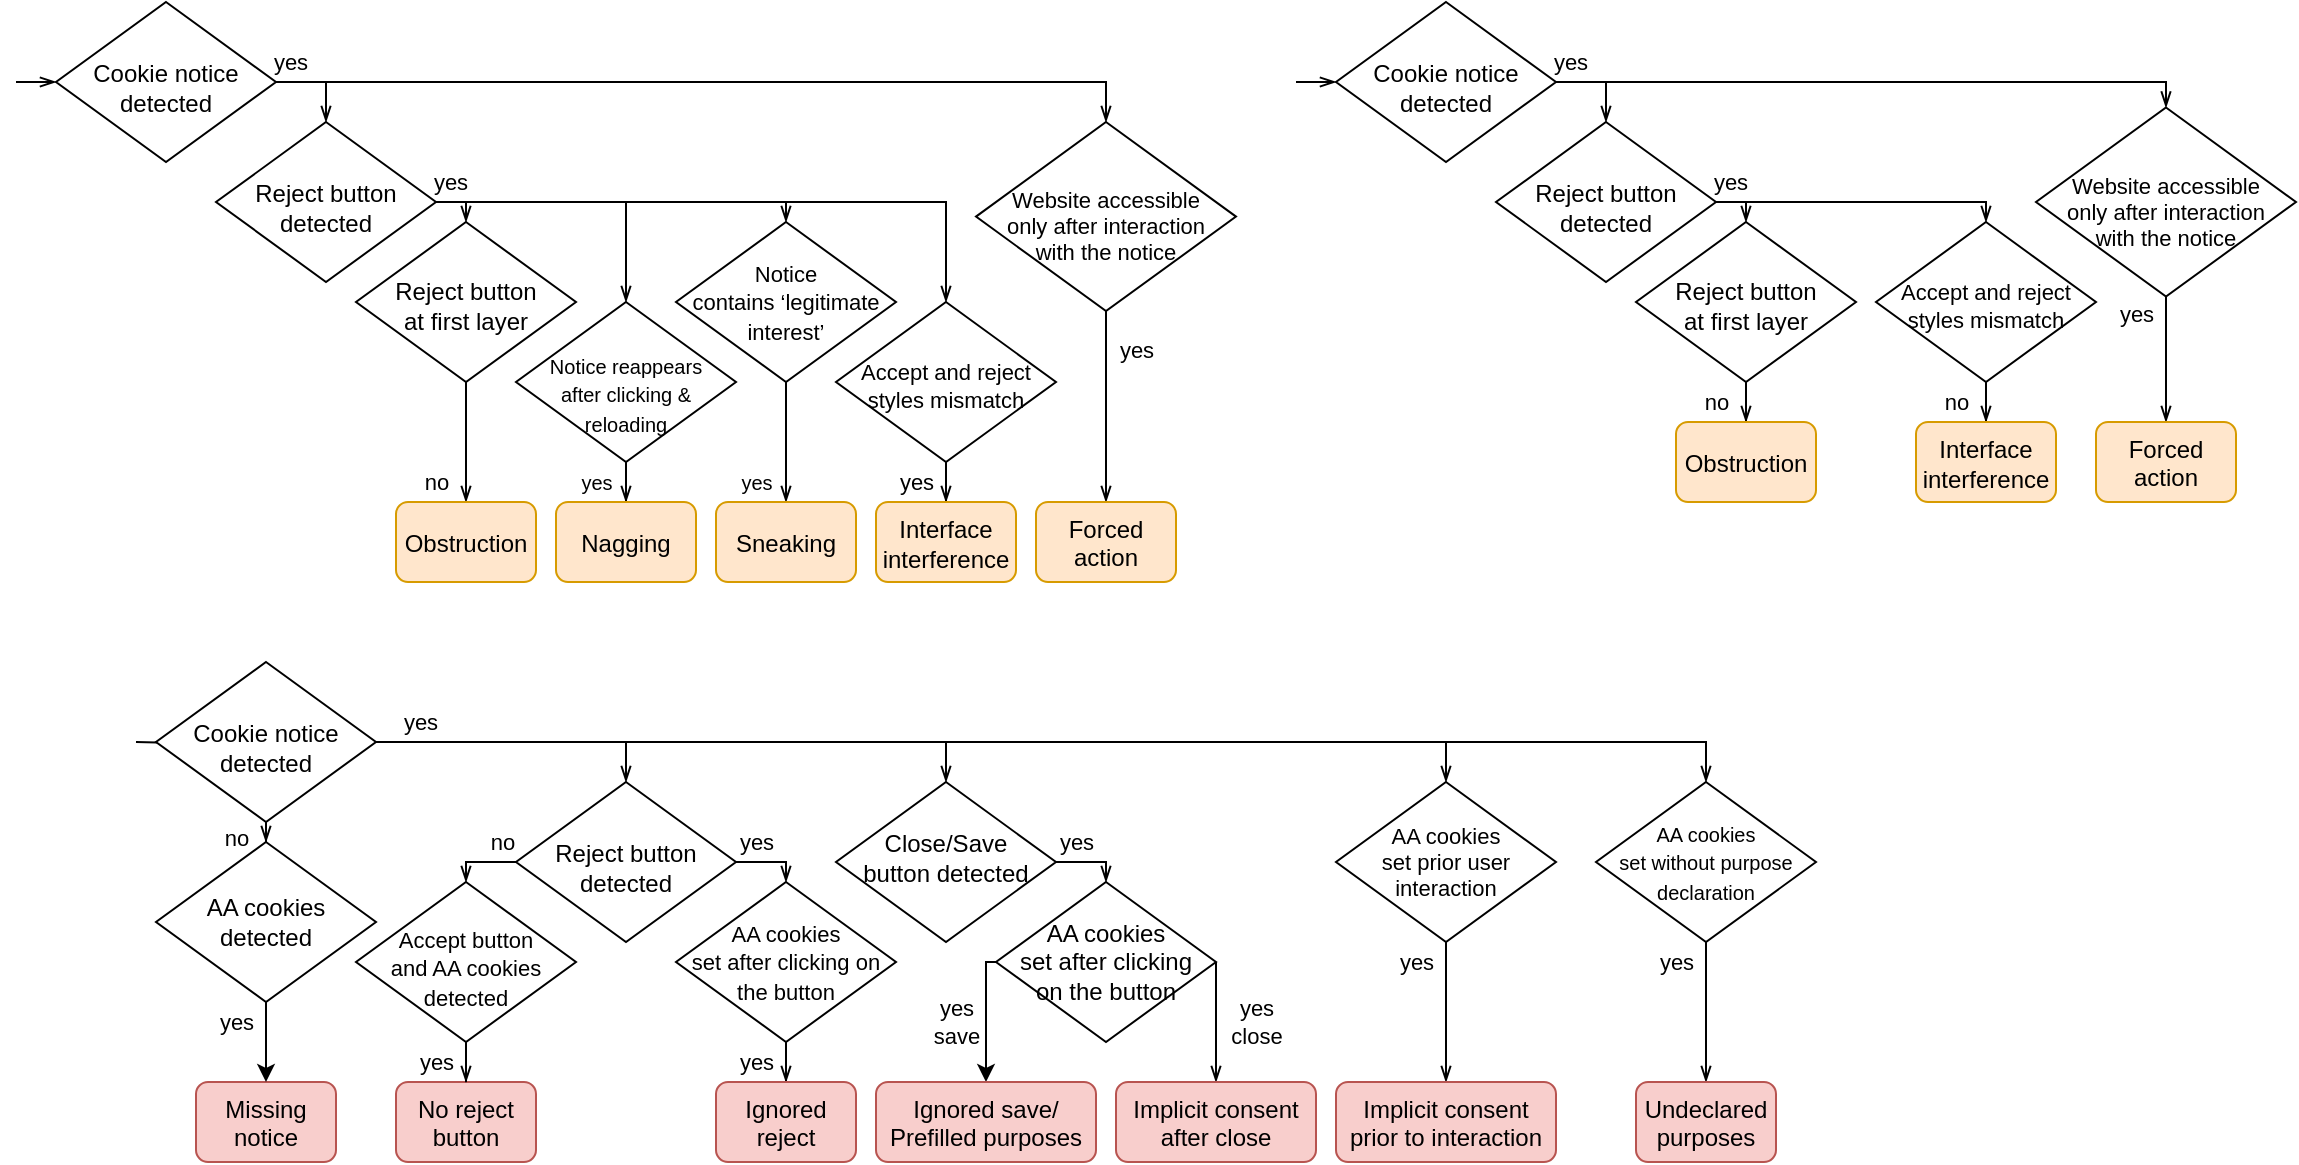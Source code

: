 <mxfile version="23.1.1" type="google">
  <diagram id="C5RBs43oDa-KdzZeNtuy" name="Page-1">
    <mxGraphModel grid="1" page="1" gridSize="10" guides="1" tooltips="1" connect="1" arrows="1" fold="1" pageScale="1" pageWidth="827" pageHeight="1169" math="0" shadow="0">
      <root>
        <mxCell id="WIyWlLk6GJQsqaUBKTNV-0" />
        <mxCell id="WIyWlLk6GJQsqaUBKTNV-1" parent="WIyWlLk6GJQsqaUBKTNV-0" />
        <mxCell id="83D1bbOoc2XjOviD4N3p-0" value="" style="endArrow=openThin;html=1;rounded=0;entryX=0;entryY=0.5;entryDx=0;entryDy=0;endFill=0;" edge="1" parent="WIyWlLk6GJQsqaUBKTNV-1" target="83D1bbOoc2XjOviD4N3p-1">
          <mxGeometry width="50" height="50" relative="1" as="geometry">
            <mxPoint x="340" y="210" as="sourcePoint" />
            <mxPoint x="220" y="210" as="targetPoint" />
          </mxGeometry>
        </mxCell>
        <mxCell id="83D1bbOoc2XjOviD4N3p-11" value="yes" style="edgeStyle=orthogonalEdgeStyle;rounded=0;orthogonalLoop=1;jettySize=auto;html=1;labelBorderColor=none;endArrow=openThin;endFill=0;entryX=0.5;entryY=0;entryDx=0;entryDy=0;exitX=1;exitY=0.5;exitDx=0;exitDy=0;" edge="1" parent="WIyWlLk6GJQsqaUBKTNV-1" source="83D1bbOoc2XjOviD4N3p-1" target="83D1bbOoc2XjOviD4N3p-10">
          <mxGeometry x="-0.704" y="10" relative="1" as="geometry">
            <mxPoint as="offset" />
          </mxGeometry>
        </mxCell>
        <mxCell id="83D1bbOoc2XjOviD4N3p-43" style="edgeStyle=orthogonalEdgeStyle;rounded=0;orthogonalLoop=1;jettySize=auto;html=1;entryX=0.5;entryY=0;entryDx=0;entryDy=0;labelBorderColor=none;fontSize=9;endArrow=openThin;endFill=0;" edge="1" parent="WIyWlLk6GJQsqaUBKTNV-1" source="83D1bbOoc2XjOviD4N3p-1" target="83D1bbOoc2XjOviD4N3p-42">
          <mxGeometry relative="1" as="geometry">
            <Array as="points">
              <mxPoint x="885" y="210" />
            </Array>
          </mxGeometry>
        </mxCell>
        <mxCell id="83D1bbOoc2XjOviD4N3p-1" value="Cookie notice detected" style="rhombus;whiteSpace=wrap;html=1;shadow=0;fontFamily=Helvetica;fontSize=12;align=center;strokeWidth=1;spacing=6;spacingTop=5;" vertex="1" parent="WIyWlLk6GJQsqaUBKTNV-1">
          <mxGeometry x="360" y="170" width="110" height="80" as="geometry" />
        </mxCell>
        <mxCell id="83D1bbOoc2XjOviD4N3p-27" value="yes" style="edgeStyle=orthogonalEdgeStyle;rounded=0;orthogonalLoop=1;jettySize=auto;html=1;labelBorderColor=none;endArrow=openThin;endFill=0;entryX=0.5;entryY=0;entryDx=0;entryDy=0;" edge="1" parent="WIyWlLk6GJQsqaUBKTNV-1" source="83D1bbOoc2XjOviD4N3p-10" target="83D1bbOoc2XjOviD4N3p-26">
          <mxGeometry x="-0.429" y="10" relative="1" as="geometry">
            <Array as="points">
              <mxPoint x="565" y="270" />
            </Array>
            <mxPoint as="offset" />
          </mxGeometry>
        </mxCell>
        <mxCell id="83D1bbOoc2XjOviD4N3p-56" style="edgeStyle=orthogonalEdgeStyle;rounded=0;orthogonalLoop=1;jettySize=auto;html=1;entryX=0.5;entryY=0;entryDx=0;entryDy=0;labelBorderColor=none;fontSize=11;endArrow=openThin;endFill=0;" edge="1" parent="WIyWlLk6GJQsqaUBKTNV-1" source="83D1bbOoc2XjOviD4N3p-10" target="83D1bbOoc2XjOviD4N3p-54">
          <mxGeometry relative="1" as="geometry">
            <Array as="points">
              <mxPoint x="805" y="270" />
            </Array>
          </mxGeometry>
        </mxCell>
        <mxCell id="Hsx213mgKQrYYSfcQBO_-1" style="edgeStyle=orthogonalEdgeStyle;rounded=0;orthogonalLoop=1;jettySize=auto;html=1;entryX=0.5;entryY=0;entryDx=0;entryDy=0;endArrow=openThin;endFill=0;" edge="1" parent="WIyWlLk6GJQsqaUBKTNV-1" source="83D1bbOoc2XjOviD4N3p-10" target="Hsx213mgKQrYYSfcQBO_-0">
          <mxGeometry relative="1" as="geometry">
            <Array as="points">
              <mxPoint x="645" y="270" />
            </Array>
          </mxGeometry>
        </mxCell>
        <mxCell id="Hsx213mgKQrYYSfcQBO_-7" style="edgeStyle=orthogonalEdgeStyle;rounded=0;orthogonalLoop=1;jettySize=auto;html=1;entryX=0.5;entryY=0;entryDx=0;entryDy=0;fontSize=10;endArrow=openThin;endFill=0;" edge="1" parent="WIyWlLk6GJQsqaUBKTNV-1" source="83D1bbOoc2XjOviD4N3p-10" target="Hsx213mgKQrYYSfcQBO_-6">
          <mxGeometry relative="1" as="geometry">
            <Array as="points">
              <mxPoint x="725" y="270" />
            </Array>
          </mxGeometry>
        </mxCell>
        <mxCell id="83D1bbOoc2XjOviD4N3p-10" value="Reject button detected" style="rhombus;whiteSpace=wrap;html=1;shadow=0;fontFamily=Helvetica;fontSize=12;align=center;strokeWidth=1;spacing=6;spacingTop=5;verticalAlign=middle;" vertex="1" parent="WIyWlLk6GJQsqaUBKTNV-1">
          <mxGeometry x="440" y="230.01" width="110" height="80" as="geometry" />
        </mxCell>
        <mxCell id="83D1bbOoc2XjOviD4N3p-29" value="no" style="edgeStyle=orthogonalEdgeStyle;rounded=0;orthogonalLoop=1;jettySize=auto;html=1;labelBorderColor=none;endArrow=openThin;endFill=0;" edge="1" parent="WIyWlLk6GJQsqaUBKTNV-1" source="83D1bbOoc2XjOviD4N3p-26" target="83D1bbOoc2XjOviD4N3p-28">
          <mxGeometry x="0.667" y="-15" relative="1" as="geometry">
            <mxPoint as="offset" />
          </mxGeometry>
        </mxCell>
        <mxCell id="83D1bbOoc2XjOviD4N3p-26" value="Reject button&lt;br&gt; at first layer" style="rhombus;whiteSpace=wrap;html=1;shadow=0;fontFamily=Helvetica;fontSize=12;align=center;strokeWidth=1;spacing=6;spacingTop=3;verticalAlign=middle;" vertex="1" parent="WIyWlLk6GJQsqaUBKTNV-1">
          <mxGeometry x="510" y="280" width="110" height="80" as="geometry" />
        </mxCell>
        <mxCell id="83D1bbOoc2XjOviD4N3p-28" value="Obstruction" style="rounded=1;whiteSpace=wrap;html=1;shadow=0;strokeWidth=1;spacing=6;spacingTop=2;fillColor=#ffe6cc;strokeColor=#d79b00;verticalAlign=middle;" vertex="1" parent="WIyWlLk6GJQsqaUBKTNV-1">
          <mxGeometry x="530" y="420" width="70" height="40" as="geometry" />
        </mxCell>
        <mxCell id="83D1bbOoc2XjOviD4N3p-45" value="&lt;font style=&quot;font-size: 11px;&quot;&gt;yes&lt;/font&gt;" style="edgeStyle=orthogonalEdgeStyle;rounded=0;orthogonalLoop=1;jettySize=auto;html=1;labelBorderColor=none;fontSize=9;endArrow=openThin;endFill=0;" edge="1" parent="WIyWlLk6GJQsqaUBKTNV-1" source="83D1bbOoc2XjOviD4N3p-42" target="83D1bbOoc2XjOviD4N3p-44">
          <mxGeometry x="-0.594" y="15" relative="1" as="geometry">
            <mxPoint as="offset" />
          </mxGeometry>
        </mxCell>
        <mxCell id="83D1bbOoc2XjOviD4N3p-42" value="&lt;div style=&quot;font-size: 11px;&quot;&gt;Website accessible &lt;br&gt;only after interaction with the notice&lt;br style=&quot;font-size: 11px;&quot;&gt;&lt;/div&gt;" style="rhombus;whiteSpace=wrap;html=1;shadow=0;fontFamily=Helvetica;fontSize=11;align=center;strokeWidth=1;spacing=6;spacingTop=10;verticalAlign=middle;" vertex="1" parent="WIyWlLk6GJQsqaUBKTNV-1">
          <mxGeometry x="820" y="230.01" width="130" height="94.55" as="geometry" />
        </mxCell>
        <mxCell id="83D1bbOoc2XjOviD4N3p-44" value="Forced action" style="rounded=1;whiteSpace=wrap;html=1;shadow=0;strokeWidth=1;spacing=6;spacingTop=-4;fillColor=#ffe6cc;strokeColor=#d79b00;verticalAlign=top;" vertex="1" parent="WIyWlLk6GJQsqaUBKTNV-1">
          <mxGeometry x="850" y="420" width="70" height="40" as="geometry" />
        </mxCell>
        <mxCell id="83D1bbOoc2XjOviD4N3p-46" value="yes" style="edgeStyle=orthogonalEdgeStyle;rounded=0;orthogonalLoop=1;jettySize=auto;html=1;labelBorderColor=none;endArrow=openThin;endFill=0;" edge="1" parent="WIyWlLk6GJQsqaUBKTNV-1">
          <mxGeometry x="0.667" y="-15" relative="1" as="geometry">
            <mxPoint as="offset" />
            <mxPoint x="685" y="380" as="targetPoint" />
          </mxGeometry>
        </mxCell>
        <mxCell id="83D1bbOoc2XjOviD4N3p-53" value="yes" style="edgeStyle=orthogonalEdgeStyle;rounded=0;orthogonalLoop=1;jettySize=auto;html=1;labelBorderColor=none;endArrow=openThin;endFill=0;" edge="1" parent="WIyWlLk6GJQsqaUBKTNV-1" source="83D1bbOoc2XjOviD4N3p-54" target="83D1bbOoc2XjOviD4N3p-55">
          <mxGeometry x="0.667" y="-15" relative="1" as="geometry">
            <mxPoint as="offset" />
          </mxGeometry>
        </mxCell>
        <mxCell id="83D1bbOoc2XjOviD4N3p-54" value="Accept and reject styles mismatch" style="rhombus;whiteSpace=wrap;html=1;shadow=0;fontFamily=Helvetica;fontSize=11;align=center;strokeWidth=1;spacing=6;spacingTop=3;verticalAlign=middle;" vertex="1" parent="WIyWlLk6GJQsqaUBKTNV-1">
          <mxGeometry x="750" y="320" width="110" height="80" as="geometry" />
        </mxCell>
        <mxCell id="83D1bbOoc2XjOviD4N3p-55" value="Interface interference" style="rounded=1;whiteSpace=wrap;html=1;shadow=0;strokeWidth=1;spacing=6;spacingTop=2;fillColor=#ffe6cc;strokeColor=#d79b00;verticalAlign=middle;" vertex="1" parent="WIyWlLk6GJQsqaUBKTNV-1">
          <mxGeometry x="770" y="420" width="70" height="40" as="geometry" />
        </mxCell>
        <mxCell id="Hsx213mgKQrYYSfcQBO_-3" value="yes" style="edgeStyle=orthogonalEdgeStyle;rounded=0;orthogonalLoop=1;jettySize=auto;html=1;fontSize=10;endArrow=openThin;endFill=0;" edge="1" parent="WIyWlLk6GJQsqaUBKTNV-1" source="Hsx213mgKQrYYSfcQBO_-0" target="Hsx213mgKQrYYSfcQBO_-2">
          <mxGeometry x="0.667" y="-15" relative="1" as="geometry">
            <mxPoint as="offset" />
          </mxGeometry>
        </mxCell>
        <mxCell id="Hsx213mgKQrYYSfcQBO_-0" value="&lt;font style=&quot;font-size: 10px;&quot;&gt;Notice reappears&lt;br&gt;after clicking &amp;amp;&lt;br&gt;reloading&lt;/font&gt;" style="rhombus;whiteSpace=wrap;html=1;shadow=0;fontFamily=Helvetica;fontSize=12;align=center;strokeWidth=1;spacing=6;spacingTop=11;verticalAlign=middle;" vertex="1" parent="WIyWlLk6GJQsqaUBKTNV-1">
          <mxGeometry x="590" y="320" width="110" height="80" as="geometry" />
        </mxCell>
        <mxCell id="Hsx213mgKQrYYSfcQBO_-2" value="Nagging" style="rounded=1;whiteSpace=wrap;html=1;shadow=0;strokeWidth=1;spacing=6;spacingTop=2;fillColor=#ffe6cc;strokeColor=#d79b00;verticalAlign=middle;" vertex="1" parent="WIyWlLk6GJQsqaUBKTNV-1">
          <mxGeometry x="610" y="420" width="70" height="40" as="geometry" />
        </mxCell>
        <mxCell id="Hsx213mgKQrYYSfcQBO_-6" value="&lt;font style=&quot;font-size: 11px;&quot;&gt;Notice&lt;br&gt; contains ‘legitimate &lt;br&gt;interest’&lt;br&gt;&lt;/font&gt;" style="rhombus;whiteSpace=wrap;html=1;shadow=0;fontFamily=Helvetica;fontSize=12;align=center;strokeWidth=1;spacing=6;spacingTop=0;verticalAlign=middle;" vertex="1" parent="WIyWlLk6GJQsqaUBKTNV-1">
          <mxGeometry x="670" y="280" width="110" height="80" as="geometry" />
        </mxCell>
        <mxCell id="Hsx213mgKQrYYSfcQBO_-8" value="yes" style="edgeStyle=orthogonalEdgeStyle;rounded=0;orthogonalLoop=1;jettySize=auto;html=1;fontSize=10;endArrow=openThin;endFill=0;exitX=0.5;exitY=1;exitDx=0;exitDy=0;" edge="1" parent="WIyWlLk6GJQsqaUBKTNV-1" source="Hsx213mgKQrYYSfcQBO_-6" target="Hsx213mgKQrYYSfcQBO_-9">
          <mxGeometry x="0.667" y="-15" relative="1" as="geometry">
            <mxPoint x="725" y="400" as="sourcePoint" />
            <mxPoint as="offset" />
          </mxGeometry>
        </mxCell>
        <mxCell id="Hsx213mgKQrYYSfcQBO_-9" value="Sneaking" style="rounded=1;whiteSpace=wrap;html=1;shadow=0;strokeWidth=1;spacing=6;spacingTop=1;fillColor=#ffe6cc;strokeColor=#d79b00;verticalAlign=middle;" vertex="1" parent="WIyWlLk6GJQsqaUBKTNV-1">
          <mxGeometry x="690" y="420" width="70" height="40" as="geometry" />
        </mxCell>
        <mxCell id="tprDGqVjkFOQ8vDqX08_-0" value="" style="endArrow=openThin;html=1;rounded=0;entryX=0;entryY=0.5;entryDx=0;entryDy=0;endFill=0;" edge="1" parent="WIyWlLk6GJQsqaUBKTNV-1" target="tprDGqVjkFOQ8vDqX08_-3">
          <mxGeometry width="50" height="50" relative="1" as="geometry">
            <mxPoint x="980" y="210" as="sourcePoint" />
            <mxPoint x="860" y="210" as="targetPoint" />
          </mxGeometry>
        </mxCell>
        <mxCell id="tprDGqVjkFOQ8vDqX08_-1" value="yes" style="edgeStyle=orthogonalEdgeStyle;rounded=0;orthogonalLoop=1;jettySize=auto;html=1;labelBorderColor=none;endArrow=openThin;endFill=0;entryX=0.5;entryY=0;entryDx=0;entryDy=0;exitX=1;exitY=0.5;exitDx=0;exitDy=0;" edge="1" parent="WIyWlLk6GJQsqaUBKTNV-1" source="tprDGqVjkFOQ8vDqX08_-3" target="tprDGqVjkFOQ8vDqX08_-6">
          <mxGeometry x="-0.704" y="10" relative="1" as="geometry">
            <mxPoint as="offset" />
          </mxGeometry>
        </mxCell>
        <mxCell id="tprDGqVjkFOQ8vDqX08_-2" style="edgeStyle=orthogonalEdgeStyle;rounded=0;orthogonalLoop=1;jettySize=auto;html=1;entryX=0.5;entryY=0;entryDx=0;entryDy=0;labelBorderColor=none;fontSize=9;endArrow=openThin;endFill=0;" edge="1" parent="WIyWlLk6GJQsqaUBKTNV-1" source="tprDGqVjkFOQ8vDqX08_-3" target="tprDGqVjkFOQ8vDqX08_-11">
          <mxGeometry relative="1" as="geometry">
            <Array as="points">
              <mxPoint x="1415" y="210" />
            </Array>
          </mxGeometry>
        </mxCell>
        <mxCell id="tprDGqVjkFOQ8vDqX08_-3" value="Cookie notice detected" style="rhombus;whiteSpace=wrap;html=1;shadow=0;fontFamily=Helvetica;fontSize=12;align=center;strokeWidth=1;spacing=6;spacingTop=5;" vertex="1" parent="WIyWlLk6GJQsqaUBKTNV-1">
          <mxGeometry x="1000" y="170" width="110" height="80" as="geometry" />
        </mxCell>
        <mxCell id="tprDGqVjkFOQ8vDqX08_-4" value="yes" style="edgeStyle=orthogonalEdgeStyle;rounded=0;orthogonalLoop=1;jettySize=auto;html=1;labelBorderColor=none;endArrow=openThin;endFill=0;entryX=0.5;entryY=0;entryDx=0;entryDy=0;" edge="1" parent="WIyWlLk6GJQsqaUBKTNV-1" source="tprDGqVjkFOQ8vDqX08_-6" target="tprDGqVjkFOQ8vDqX08_-8">
          <mxGeometry x="-0.429" y="10" relative="1" as="geometry">
            <Array as="points">
              <mxPoint x="1205" y="270" />
            </Array>
            <mxPoint as="offset" />
          </mxGeometry>
        </mxCell>
        <mxCell id="tprDGqVjkFOQ8vDqX08_-5" style="edgeStyle=orthogonalEdgeStyle;rounded=0;orthogonalLoop=1;jettySize=auto;html=1;entryX=0.5;entryY=0;entryDx=0;entryDy=0;labelBorderColor=none;fontSize=11;endArrow=openThin;endFill=0;" edge="1" parent="WIyWlLk6GJQsqaUBKTNV-1" source="tprDGqVjkFOQ8vDqX08_-6" target="tprDGqVjkFOQ8vDqX08_-14">
          <mxGeometry relative="1" as="geometry">
            <Array as="points">
              <mxPoint x="1325" y="270" />
            </Array>
          </mxGeometry>
        </mxCell>
        <mxCell id="tprDGqVjkFOQ8vDqX08_-6" value="Reject button detected" style="rhombus;whiteSpace=wrap;html=1;shadow=0;fontFamily=Helvetica;fontSize=12;align=center;strokeWidth=1;spacing=6;spacingTop=5;verticalAlign=middle;" vertex="1" parent="WIyWlLk6GJQsqaUBKTNV-1">
          <mxGeometry x="1080" y="230.01" width="110" height="80" as="geometry" />
        </mxCell>
        <mxCell id="tprDGqVjkFOQ8vDqX08_-7" value="no" style="edgeStyle=orthogonalEdgeStyle;rounded=0;orthogonalLoop=1;jettySize=auto;html=1;labelBorderColor=none;endArrow=openThin;endFill=0;" edge="1" parent="WIyWlLk6GJQsqaUBKTNV-1" source="tprDGqVjkFOQ8vDqX08_-8" target="tprDGqVjkFOQ8vDqX08_-9">
          <mxGeometry x="0.667" y="-15" relative="1" as="geometry">
            <mxPoint as="offset" />
          </mxGeometry>
        </mxCell>
        <mxCell id="tprDGqVjkFOQ8vDqX08_-8" value="Reject button&lt;br&gt; at first layer" style="rhombus;whiteSpace=wrap;html=1;shadow=0;fontFamily=Helvetica;fontSize=12;align=center;strokeWidth=1;spacing=6;spacingTop=3;verticalAlign=middle;" vertex="1" parent="WIyWlLk6GJQsqaUBKTNV-1">
          <mxGeometry x="1150" y="280" width="110" height="80" as="geometry" />
        </mxCell>
        <mxCell id="tprDGqVjkFOQ8vDqX08_-9" value="Obstruction" style="rounded=1;whiteSpace=wrap;html=1;shadow=0;strokeWidth=1;spacing=6;spacingTop=2;fillColor=#ffe6cc;strokeColor=#d79b00;verticalAlign=middle;" vertex="1" parent="WIyWlLk6GJQsqaUBKTNV-1">
          <mxGeometry x="1170" y="380" width="70" height="40" as="geometry" />
        </mxCell>
        <mxCell id="tprDGqVjkFOQ8vDqX08_-10" value="&lt;font style=&quot;font-size: 11px;&quot;&gt;yes&lt;/font&gt;" style="edgeStyle=orthogonalEdgeStyle;rounded=0;orthogonalLoop=1;jettySize=auto;html=1;labelBorderColor=none;fontSize=9;endArrow=openThin;endFill=0;" edge="1" parent="WIyWlLk6GJQsqaUBKTNV-1" source="tprDGqVjkFOQ8vDqX08_-11" target="tprDGqVjkFOQ8vDqX08_-12">
          <mxGeometry x="-0.714" y="-15" relative="1" as="geometry">
            <mxPoint as="offset" />
          </mxGeometry>
        </mxCell>
        <mxCell id="tprDGqVjkFOQ8vDqX08_-11" value="&lt;div style=&quot;font-size: 11px;&quot;&gt;Website accessible &lt;br&gt;only after interaction with the notice&lt;br style=&quot;font-size: 11px;&quot;&gt;&lt;/div&gt;" style="rhombus;whiteSpace=wrap;html=1;shadow=0;fontFamily=Helvetica;fontSize=11;align=center;strokeWidth=1;spacing=6;spacingTop=10;verticalAlign=middle;" vertex="1" parent="WIyWlLk6GJQsqaUBKTNV-1">
          <mxGeometry x="1350" y="222.73" width="130" height="94.55" as="geometry" />
        </mxCell>
        <mxCell id="tprDGqVjkFOQ8vDqX08_-12" value="Forced action" style="rounded=1;whiteSpace=wrap;html=1;shadow=0;strokeWidth=1;spacing=6;spacingTop=-4;fillColor=#ffe6cc;strokeColor=#d79b00;verticalAlign=top;" vertex="1" parent="WIyWlLk6GJQsqaUBKTNV-1">
          <mxGeometry x="1380" y="380" width="70" height="40" as="geometry" />
        </mxCell>
        <mxCell id="tprDGqVjkFOQ8vDqX08_-13" value="no" style="edgeStyle=orthogonalEdgeStyle;rounded=0;orthogonalLoop=1;jettySize=auto;html=1;labelBorderColor=none;endArrow=openThin;endFill=0;" edge="1" parent="WIyWlLk6GJQsqaUBKTNV-1" source="tprDGqVjkFOQ8vDqX08_-14" target="tprDGqVjkFOQ8vDqX08_-15">
          <mxGeometry x="0.667" y="-15" relative="1" as="geometry">
            <mxPoint as="offset" />
          </mxGeometry>
        </mxCell>
        <mxCell id="tprDGqVjkFOQ8vDqX08_-14" value="Accept and reject styles mismatch" style="rhombus;whiteSpace=wrap;html=1;shadow=0;fontFamily=Helvetica;fontSize=11;align=center;strokeWidth=1;spacing=6;spacingTop=3;verticalAlign=middle;" vertex="1" parent="WIyWlLk6GJQsqaUBKTNV-1">
          <mxGeometry x="1270" y="280" width="110" height="80" as="geometry" />
        </mxCell>
        <mxCell id="tprDGqVjkFOQ8vDqX08_-15" value="Interface interference" style="rounded=1;whiteSpace=wrap;html=1;shadow=0;strokeWidth=1;spacing=6;spacingTop=2;fillColor=#ffe6cc;strokeColor=#d79b00;verticalAlign=middle;" vertex="1" parent="WIyWlLk6GJQsqaUBKTNV-1">
          <mxGeometry x="1290" y="380" width="70" height="40" as="geometry" />
        </mxCell>
        <mxCell id="auCAE6yCjne6HjzLzBqj-0" value="" style="edgeStyle=orthogonalEdgeStyle;rounded=0;orthogonalLoop=1;jettySize=auto;html=1;endArrow=openThin;endFill=0;" edge="1" parent="WIyWlLk6GJQsqaUBKTNV-1" target="auCAE6yCjne6HjzLzBqj-6">
          <mxGeometry relative="1" as="geometry">
            <mxPoint x="400" y="540" as="sourcePoint" />
          </mxGeometry>
        </mxCell>
        <mxCell id="auCAE6yCjne6HjzLzBqj-1" value="no" style="edgeStyle=orthogonalEdgeStyle;rounded=0;orthogonalLoop=1;jettySize=auto;html=1;endArrow=openThin;endFill=0;labelBorderColor=none;" edge="1" parent="WIyWlLk6GJQsqaUBKTNV-1" source="auCAE6yCjne6HjzLzBqj-6" target="auCAE6yCjne6HjzLzBqj-32">
          <mxGeometry x="-0.778" y="-15" relative="1" as="geometry">
            <mxPoint as="offset" />
          </mxGeometry>
        </mxCell>
        <mxCell id="auCAE6yCjne6HjzLzBqj-2" value="yes" style="edgeStyle=orthogonalEdgeStyle;rounded=0;orthogonalLoop=1;jettySize=auto;html=1;labelBorderColor=none;endArrow=openThin;endFill=0;entryX=0.5;entryY=0;entryDx=0;entryDy=0;" edge="1" parent="WIyWlLk6GJQsqaUBKTNV-1" source="auCAE6yCjne6HjzLzBqj-6" target="auCAE6yCjne6HjzLzBqj-10">
          <mxGeometry x="-0.704" y="10" relative="1" as="geometry">
            <mxPoint as="offset" />
          </mxGeometry>
        </mxCell>
        <mxCell id="auCAE6yCjne6HjzLzBqj-3" style="edgeStyle=orthogonalEdgeStyle;rounded=0;orthogonalLoop=1;jettySize=auto;html=1;entryX=0.5;entryY=0;entryDx=0;entryDy=0;labelBorderColor=none;endArrow=openThin;endFill=0;" edge="1" parent="WIyWlLk6GJQsqaUBKTNV-1" source="auCAE6yCjne6HjzLzBqj-6" target="auCAE6yCjne6HjzLzBqj-18">
          <mxGeometry relative="1" as="geometry" />
        </mxCell>
        <mxCell id="auCAE6yCjne6HjzLzBqj-4" style="edgeStyle=orthogonalEdgeStyle;rounded=0;orthogonalLoop=1;jettySize=auto;html=1;entryX=0.5;entryY=0;entryDx=0;entryDy=0;labelBorderColor=none;fontSize=9;endArrow=openThin;endFill=0;" edge="1" parent="WIyWlLk6GJQsqaUBKTNV-1" source="auCAE6yCjne6HjzLzBqj-6" target="auCAE6yCjne6HjzLzBqj-25">
          <mxGeometry relative="1" as="geometry" />
        </mxCell>
        <mxCell id="auCAE6yCjne6HjzLzBqj-5" style="edgeStyle=orthogonalEdgeStyle;rounded=0;orthogonalLoop=1;jettySize=auto;html=1;entryX=0.5;entryY=0;entryDx=0;entryDy=0;labelBorderColor=none;fontSize=9;endArrow=openThin;endFill=0;" edge="1" parent="WIyWlLk6GJQsqaUBKTNV-1" source="auCAE6yCjne6HjzLzBqj-6" target="auCAE6yCjne6HjzLzBqj-28">
          <mxGeometry relative="1" as="geometry" />
        </mxCell>
        <mxCell id="auCAE6yCjne6HjzLzBqj-6" value="Cookie notice detected" style="rhombus;whiteSpace=wrap;html=1;shadow=0;fontFamily=Helvetica;fontSize=12;align=center;strokeWidth=1;spacing=6;spacingTop=5;" vertex="1" parent="WIyWlLk6GJQsqaUBKTNV-1">
          <mxGeometry x="410" y="500" width="110" height="80" as="geometry" />
        </mxCell>
        <mxCell id="auCAE6yCjne6HjzLzBqj-7" value="Missing &lt;br&gt;notice" style="rounded=1;whiteSpace=wrap;html=1;shadow=0;strokeWidth=1;spacing=6;spacingTop=-4;fillColor=#f8cecc;strokeColor=#b85450;verticalAlign=top;" vertex="1" parent="WIyWlLk6GJQsqaUBKTNV-1">
          <mxGeometry x="430" y="710" width="70" height="40" as="geometry" />
        </mxCell>
        <mxCell id="auCAE6yCjne6HjzLzBqj-8" value="no" style="edgeStyle=orthogonalEdgeStyle;rounded=0;orthogonalLoop=1;jettySize=auto;html=1;entryX=0.5;entryY=0;entryDx=0;entryDy=0;labelBorderColor=none;endArrow=openThin;endFill=0;exitX=0;exitY=0.5;exitDx=0;exitDy=0;" edge="1" parent="WIyWlLk6GJQsqaUBKTNV-1" source="auCAE6yCjne6HjzLzBqj-10" target="auCAE6yCjne6HjzLzBqj-13">
          <mxGeometry x="-0.579" y="-10" relative="1" as="geometry">
            <mxPoint as="offset" />
          </mxGeometry>
        </mxCell>
        <mxCell id="auCAE6yCjne6HjzLzBqj-9" value="yes" style="edgeStyle=orthogonalEdgeStyle;rounded=0;orthogonalLoop=1;jettySize=auto;html=1;labelBorderColor=none;endArrow=openThin;endFill=0;entryX=0.5;entryY=0;entryDx=0;entryDy=0;" edge="1" parent="WIyWlLk6GJQsqaUBKTNV-1" source="auCAE6yCjne6HjzLzBqj-10" target="auCAE6yCjne6HjzLzBqj-15">
          <mxGeometry x="-0.429" y="10" relative="1" as="geometry">
            <Array as="points">
              <mxPoint x="725" y="600" />
            </Array>
            <mxPoint as="offset" />
          </mxGeometry>
        </mxCell>
        <mxCell id="auCAE6yCjne6HjzLzBqj-10" value="Reject button detected" style="rhombus;whiteSpace=wrap;html=1;shadow=0;fontFamily=Helvetica;fontSize=12;align=center;strokeWidth=1;spacing=6;spacingTop=5;verticalAlign=middle;" vertex="1" parent="WIyWlLk6GJQsqaUBKTNV-1">
          <mxGeometry x="590" y="560" width="110" height="80" as="geometry" />
        </mxCell>
        <mxCell id="auCAE6yCjne6HjzLzBqj-11" value="No reject&lt;br&gt;button" style="rounded=1;whiteSpace=wrap;html=1;shadow=0;strokeWidth=1;spacing=6;spacingTop=-4;fillColor=#f8cecc;strokeColor=#b85450;verticalAlign=top;" vertex="1" parent="WIyWlLk6GJQsqaUBKTNV-1">
          <mxGeometry x="530" y="710" width="70" height="40" as="geometry" />
        </mxCell>
        <mxCell id="auCAE6yCjne6HjzLzBqj-12" value="yes" style="edgeStyle=orthogonalEdgeStyle;rounded=0;orthogonalLoop=1;jettySize=auto;html=1;labelBorderColor=none;endArrow=openThin;endFill=0;" edge="1" parent="WIyWlLk6GJQsqaUBKTNV-1" source="auCAE6yCjne6HjzLzBqj-13" target="auCAE6yCjne6HjzLzBqj-11">
          <mxGeometry x="0.667" y="-15" relative="1" as="geometry">
            <mxPoint as="offset" />
          </mxGeometry>
        </mxCell>
        <mxCell id="auCAE6yCjne6HjzLzBqj-13" value="&lt;font style=&quot;font-size: 11px;&quot;&gt;Accept button&lt;br&gt; and AA cookies detected&lt;/font&gt;" style="rhombus;whiteSpace=wrap;html=1;shadow=0;fontFamily=Helvetica;fontSize=12;align=center;strokeWidth=1;spacing=6;spacingTop=5;verticalAlign=middle;" vertex="1" parent="WIyWlLk6GJQsqaUBKTNV-1">
          <mxGeometry x="510" y="610" width="110" height="80" as="geometry" />
        </mxCell>
        <mxCell id="auCAE6yCjne6HjzLzBqj-14" value="yes" style="edgeStyle=orthogonalEdgeStyle;rounded=0;orthogonalLoop=1;jettySize=auto;html=1;labelBorderColor=none;endArrow=openThin;endFill=0;" edge="1" parent="WIyWlLk6GJQsqaUBKTNV-1" source="auCAE6yCjne6HjzLzBqj-15" target="auCAE6yCjne6HjzLzBqj-16">
          <mxGeometry x="0.667" y="-15" relative="1" as="geometry">
            <mxPoint as="offset" />
          </mxGeometry>
        </mxCell>
        <mxCell id="auCAE6yCjne6HjzLzBqj-15" value="&lt;font style=&quot;font-size: 11px;&quot;&gt;AA cookies&lt;br&gt; set after clicking on the button&lt;/font&gt;" style="rhombus;whiteSpace=wrap;html=1;shadow=0;fontFamily=Helvetica;fontSize=12;align=center;strokeWidth=1;spacing=6;spacingTop=0;verticalAlign=middle;" vertex="1" parent="WIyWlLk6GJQsqaUBKTNV-1">
          <mxGeometry x="670" y="610" width="110" height="80" as="geometry" />
        </mxCell>
        <mxCell id="auCAE6yCjne6HjzLzBqj-16" value="&lt;div&gt;Ignored&lt;/div&gt;&lt;div&gt;reject&lt;/div&gt;" style="rounded=1;whiteSpace=wrap;html=1;shadow=0;strokeWidth=1;spacing=6;spacingTop=-4;fillColor=#f8cecc;strokeColor=#b85450;verticalAlign=top;" vertex="1" parent="WIyWlLk6GJQsqaUBKTNV-1">
          <mxGeometry x="690" y="710" width="70" height="40" as="geometry" />
        </mxCell>
        <mxCell id="auCAE6yCjne6HjzLzBqj-17" value="yes" style="edgeStyle=orthogonalEdgeStyle;rounded=0;orthogonalLoop=1;jettySize=auto;html=1;entryX=0.5;entryY=0;entryDx=0;entryDy=0;labelBorderColor=none;endArrow=openThin;endFill=0;exitX=1;exitY=0.5;exitDx=0;exitDy=0;" edge="1" parent="WIyWlLk6GJQsqaUBKTNV-1" source="auCAE6yCjne6HjzLzBqj-18" target="auCAE6yCjne6HjzLzBqj-22">
          <mxGeometry x="-0.429" y="10" relative="1" as="geometry">
            <mxPoint as="offset" />
          </mxGeometry>
        </mxCell>
        <mxCell id="auCAE6yCjne6HjzLzBqj-18" value="Close/Save&lt;br&gt;button detected" style="rhombus;whiteSpace=wrap;html=1;shadow=0;fontFamily=Helvetica;fontSize=12;align=center;strokeWidth=1;spacing=6;spacingTop=-4;verticalAlign=middle;" vertex="1" parent="WIyWlLk6GJQsqaUBKTNV-1">
          <mxGeometry x="750" y="560" width="110" height="80" as="geometry" />
        </mxCell>
        <mxCell id="auCAE6yCjne6HjzLzBqj-19" value="&lt;font style=&quot;font-size: 11px;&quot;&gt;yes&lt;/font&gt;&lt;font style=&quot;font-size: 11px;&quot;&gt;&lt;br&gt;close&lt;/font&gt;" style="edgeStyle=orthogonalEdgeStyle;rounded=0;orthogonalLoop=1;jettySize=auto;html=1;labelBorderColor=none;fontSize=9;endArrow=openThin;endFill=0;exitX=1;exitY=0.5;exitDx=0;exitDy=0;entryX=0.5;entryY=0;entryDx=0;entryDy=0;" edge="1" parent="WIyWlLk6GJQsqaUBKTNV-1" source="auCAE6yCjne6HjzLzBqj-22" target="auCAE6yCjne6HjzLzBqj-23">
          <mxGeometry y="20" relative="1" as="geometry">
            <mxPoint as="offset" />
            <Array as="points">
              <mxPoint x="940" y="680" />
              <mxPoint x="940" y="680" />
            </Array>
          </mxGeometry>
        </mxCell>
        <mxCell id="auCAE6yCjne6HjzLzBqj-20" style="edgeStyle=orthogonalEdgeStyle;rounded=0;orthogonalLoop=1;jettySize=auto;html=1;entryX=0.5;entryY=0;entryDx=0;entryDy=0;" edge="1" parent="WIyWlLk6GJQsqaUBKTNV-1" source="auCAE6yCjne6HjzLzBqj-22" target="auCAE6yCjne6HjzLzBqj-30">
          <mxGeometry relative="1" as="geometry">
            <Array as="points">
              <mxPoint x="825" y="650" />
            </Array>
          </mxGeometry>
        </mxCell>
        <mxCell id="auCAE6yCjne6HjzLzBqj-21" value="yes&lt;br&gt;save" style="edgeLabel;html=1;align=center;verticalAlign=middle;resizable=0;points=[];" connectable="0" vertex="1" parent="auCAE6yCjne6HjzLzBqj-20">
          <mxGeometry x="-0.12" relative="1" as="geometry">
            <mxPoint x="-15" y="6" as="offset" />
          </mxGeometry>
        </mxCell>
        <mxCell id="auCAE6yCjne6HjzLzBqj-22" value="&lt;font style=&quot;font-size: 12px;&quot;&gt;AA cookies&lt;br style=&quot;font-size: 12px;&quot;&gt; set after clicking on the button&lt;/font&gt;" style="rhombus;whiteSpace=wrap;html=1;shadow=0;fontFamily=Helvetica;fontSize=12;align=center;strokeWidth=1;spacing=6;spacingTop=0;verticalAlign=middle;" vertex="1" parent="WIyWlLk6GJQsqaUBKTNV-1">
          <mxGeometry x="830" y="610" width="110" height="80" as="geometry" />
        </mxCell>
        <mxCell id="auCAE6yCjne6HjzLzBqj-23" value="Implicit consent after close" style="rounded=1;whiteSpace=wrap;html=1;shadow=0;strokeWidth=1;spacing=6;spacingTop=-4;fillColor=#f8cecc;strokeColor=#b85450;verticalAlign=top;" vertex="1" parent="WIyWlLk6GJQsqaUBKTNV-1">
          <mxGeometry x="890" y="710" width="100" height="40" as="geometry" />
        </mxCell>
        <mxCell id="auCAE6yCjne6HjzLzBqj-24" value="&lt;font style=&quot;font-size: 11px;&quot;&gt;yes&lt;/font&gt;" style="edgeStyle=orthogonalEdgeStyle;rounded=0;orthogonalLoop=1;jettySize=auto;html=1;labelBorderColor=none;fontSize=9;endArrow=openThin;endFill=0;" edge="1" parent="WIyWlLk6GJQsqaUBKTNV-1" source="auCAE6yCjne6HjzLzBqj-25" target="auCAE6yCjne6HjzLzBqj-26">
          <mxGeometry x="-0.714" y="-15" relative="1" as="geometry">
            <mxPoint as="offset" />
          </mxGeometry>
        </mxCell>
        <mxCell id="auCAE6yCjne6HjzLzBqj-25" value="&lt;font style=&quot;font-size: 11px;&quot;&gt;AA&lt;/font&gt;&lt;font style=&quot;font-size: 11px;&quot;&gt; cookies&lt;br style=&quot;font-size: 11px;&quot;&gt; set prior&lt;/font&gt;&lt;font style=&quot;font-size: 11px;&quot;&gt; user interaction&lt;/font&gt;" style="rhombus;whiteSpace=wrap;html=1;shadow=0;fontFamily=Helvetica;fontSize=11;align=center;strokeWidth=1;spacing=6;spacingTop=0;verticalAlign=middle;" vertex="1" parent="WIyWlLk6GJQsqaUBKTNV-1">
          <mxGeometry x="1000" y="560" width="110" height="80" as="geometry" />
        </mxCell>
        <mxCell id="auCAE6yCjne6HjzLzBqj-26" value="Implicit consent prior to interaction" style="rounded=1;whiteSpace=wrap;html=1;shadow=0;strokeWidth=1;spacing=6;spacingTop=-4;fillColor=#f8cecc;strokeColor=#b85450;verticalAlign=top;" vertex="1" parent="WIyWlLk6GJQsqaUBKTNV-1">
          <mxGeometry x="1000" y="710" width="110" height="40" as="geometry" />
        </mxCell>
        <mxCell id="auCAE6yCjne6HjzLzBqj-27" value="&lt;font style=&quot;font-size: 11px;&quot;&gt;yes&lt;/font&gt;" style="edgeStyle=orthogonalEdgeStyle;rounded=0;orthogonalLoop=1;jettySize=auto;html=1;labelBorderColor=none;fontSize=9;endArrow=openThin;endFill=0;" edge="1" parent="WIyWlLk6GJQsqaUBKTNV-1" source="auCAE6yCjne6HjzLzBqj-28" target="auCAE6yCjne6HjzLzBqj-29">
          <mxGeometry x="-0.714" y="-15" relative="1" as="geometry">
            <mxPoint as="offset" />
          </mxGeometry>
        </mxCell>
        <mxCell id="auCAE6yCjne6HjzLzBqj-28" value="&lt;font style=&quot;font-size: 10px;&quot;&gt;AA cookies&lt;br&gt; set without purpose declaration&lt;/font&gt;" style="rhombus;whiteSpace=wrap;html=1;shadow=0;fontFamily=Helvetica;fontSize=12;align=center;strokeWidth=1;spacing=6;spacingTop=0;verticalAlign=middle;" vertex="1" parent="WIyWlLk6GJQsqaUBKTNV-1">
          <mxGeometry x="1130" y="560" width="110" height="80" as="geometry" />
        </mxCell>
        <mxCell id="auCAE6yCjne6HjzLzBqj-29" value="Undeclared purposes" style="rounded=1;whiteSpace=wrap;html=1;shadow=0;strokeWidth=1;spacing=6;spacingTop=-4;fillColor=#f8cecc;strokeColor=#b85450;verticalAlign=top;" vertex="1" parent="WIyWlLk6GJQsqaUBKTNV-1">
          <mxGeometry x="1150" y="710" width="70" height="40" as="geometry" />
        </mxCell>
        <mxCell id="auCAE6yCjne6HjzLzBqj-30" value="Ignored save/&lt;br&gt;Prefilled purposes" style="rounded=1;whiteSpace=wrap;html=1;shadow=0;strokeWidth=1;spacing=6;spacingTop=-4;fillColor=#f8cecc;strokeColor=#b85450;verticalAlign=top;" vertex="1" parent="WIyWlLk6GJQsqaUBKTNV-1">
          <mxGeometry x="770" y="710" width="110" height="40" as="geometry" />
        </mxCell>
        <mxCell id="auCAE6yCjne6HjzLzBqj-31" value="yes" style="edgeStyle=orthogonalEdgeStyle;rounded=0;orthogonalLoop=1;jettySize=auto;html=1;" edge="1" parent="WIyWlLk6GJQsqaUBKTNV-1" source="auCAE6yCjne6HjzLzBqj-32" target="auCAE6yCjne6HjzLzBqj-7">
          <mxGeometry x="-0.5" y="-15" relative="1" as="geometry">
            <mxPoint as="offset" />
          </mxGeometry>
        </mxCell>
        <mxCell id="auCAE6yCjne6HjzLzBqj-32" value="AA cookies detected" style="rhombus;whiteSpace=wrap;html=1;shadow=0;fontFamily=Helvetica;fontSize=12;align=center;strokeWidth=1;spacing=6;spacingTop=0;" vertex="1" parent="WIyWlLk6GJQsqaUBKTNV-1">
          <mxGeometry x="410" y="590" width="110" height="80" as="geometry" />
        </mxCell>
      </root>
    </mxGraphModel>
  </diagram>
</mxfile>
